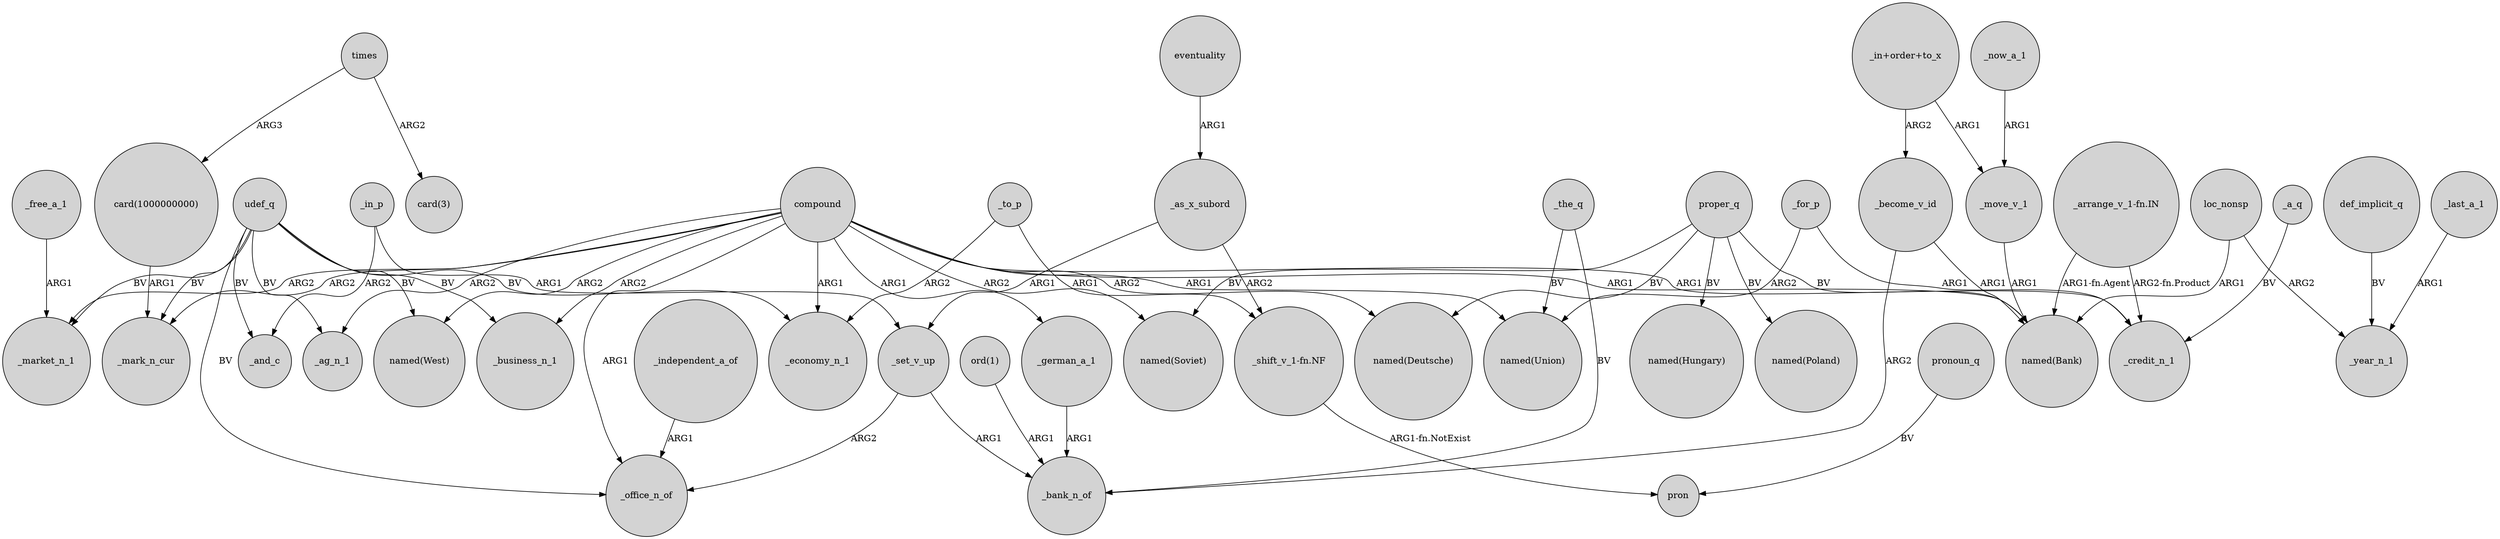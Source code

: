 digraph {
	node [shape=circle style=filled]
	compound -> _market_n_1 [label=ARG2]
	udef_q -> _office_n_of [label=BV]
	_move_v_1 -> "named(Bank)" [label=ARG1]
	compound -> "named(West)" [label=ARG2]
	_for_p -> _credit_n_1 [label=ARG1]
	def_implicit_q -> _year_n_1 [label=BV]
	_for_p -> "named(Union)" [label=ARG2]
	_as_x_subord -> "_shift_v_1-fn.NF" [label=ARG2]
	_become_v_id -> _bank_n_of [label=ARG2]
	_free_a_1 -> _market_n_1 [label=ARG1]
	"card(1000000000)" -> _mark_n_cur [label=ARG1]
	udef_q -> _mark_n_cur [label=BV]
	_as_x_subord -> _set_v_up [label=ARG1]
	"_in+order+to_x" -> _become_v_id [label=ARG2]
	compound -> _office_n_of [label=ARG1]
	eventuality -> _as_x_subord [label=ARG1]
	proper_q -> "named(Deutsche)" [label=BV]
	_become_v_id -> "named(Bank)" [label=ARG1]
	_set_v_up -> _office_n_of [label=ARG2]
	udef_q -> _market_n_1 [label=BV]
	udef_q -> _ag_n_1 [label=BV]
	proper_q -> "named(Soviet)" [label=BV]
	compound -> _ag_n_1 [label=ARG2]
	times -> "card(1000000000)" [label=ARG3]
	_the_q -> "named(Union)" [label=BV]
	udef_q -> _economy_n_1 [label=BV]
	proper_q -> "named(Poland)" [label=BV]
	"_in+order+to_x" -> _move_v_1 [label=ARG1]
	proper_q -> "named(Bank)" [label=BV]
	pronoun_q -> pron [label=BV]
	_a_q -> _credit_n_1 [label=BV]
	compound -> _mark_n_cur [label=ARG2]
	_now_a_1 -> _move_v_1 [label=ARG1]
	_the_q -> _bank_n_of [label=BV]
	"ord(1)" -> _bank_n_of [label=ARG1]
	_german_a_1 -> _bank_n_of [label=ARG1]
	compound -> "named(Deutsche)" [label=ARG2]
	compound -> _credit_n_1 [label=ARG1]
	compound -> "named(Union)" [label=ARG1]
	_to_p -> _economy_n_1 [label=ARG2]
	udef_q -> "named(West)" [label=BV]
	"_arrange_v_1-fn.IN" -> "named(Bank)" [label="ARG1-fn.Agent"]
	loc_nonsp -> _year_n_1 [label=ARG2]
	compound -> "named(Soviet)" [label=ARG2]
	_last_a_1 -> _year_n_1 [label=ARG1]
	compound -> _business_n_1 [label=ARG2]
	_set_v_up -> _bank_n_of [label=ARG1]
	loc_nonsp -> "named(Bank)" [label=ARG1]
	"_shift_v_1-fn.NF" -> pron [label="ARG1-fn.NotExist"]
	compound -> _economy_n_1 [label=ARG1]
	compound -> "named(Bank)" [label=ARG1]
	_to_p -> "_shift_v_1-fn.NF" [label=ARG1]
	times -> "card(3)" [label=ARG2]
	udef_q -> _business_n_1 [label=BV]
	proper_q -> "named(Hungary)" [label=BV]
	_independent_a_of -> _office_n_of [label=ARG1]
	"_arrange_v_1-fn.IN" -> _credit_n_1 [label="ARG2-fn.Product"]
	udef_q -> _and_c [label=BV]
	_in_p -> _set_v_up [label=ARG1]
	_in_p -> _and_c [label=ARG2]
	compound -> _german_a_1 [label=ARG1]
}
